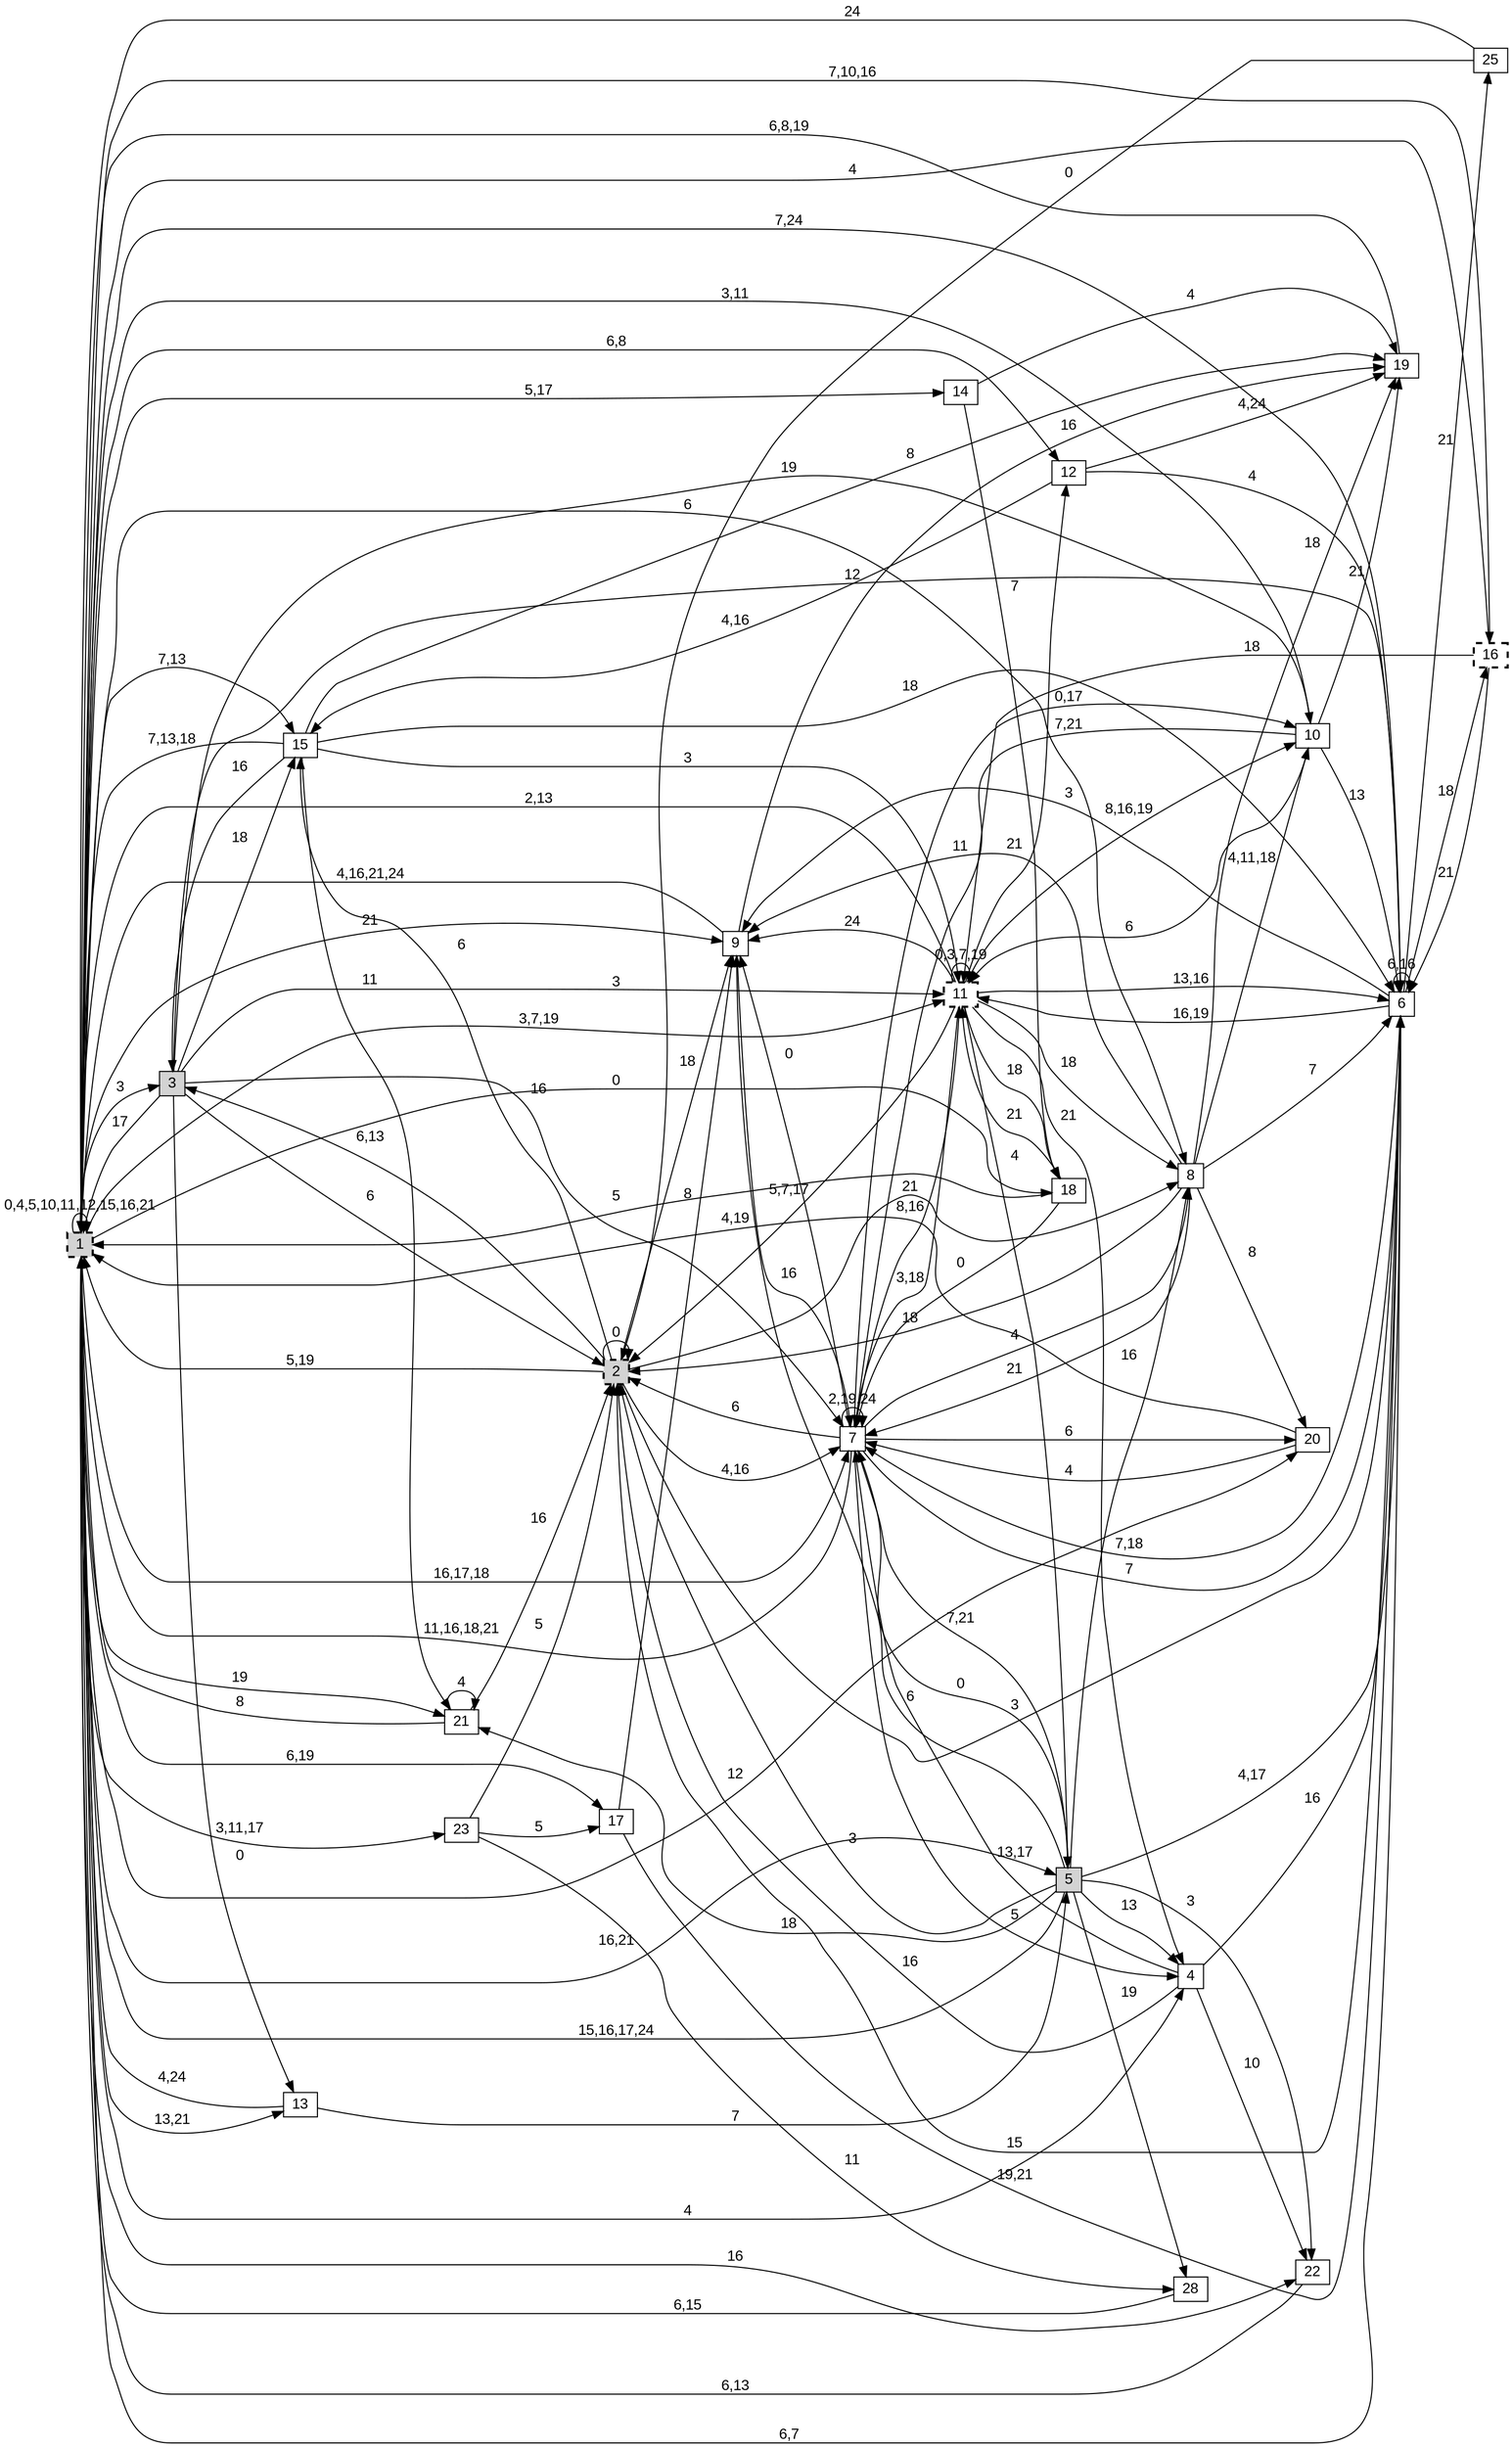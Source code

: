digraph "NDFA" {
  rankdir=LR
  node [shape=box width=0.1 height=0.1 fontname=Arial]
  edge [fontname=Arial]
/* Estados */
 s1 [label="1" style="filled,bold,dashed"] /* I:1 F:1 D:0 */
 s2 [label="2" style="filled,bold,dashed"] /* I:1 F:1 D:0 */
 s3 [label="3" style="filled"] /* I:1 F:0 D:0 */
 s4 [label="4" ] /* I:0 F:0 D:0 */
 s5 [label="5" style="filled"] /* I:1 F:0 D:0 */
 s6 [label="6" ] /* I:0 F:0 D:0 */
 s7 [label="7" ] /* I:0 F:0 D:0 */
 s8 [label="8" ] /* I:0 F:0 D:0 */
 s9 [label="9" ] /* I:0 F:0 D:0 */
 s10 [label="10" ] /* I:0 F:0 D:0 */
 s11 [label="11" style="bold,dashed"] /* I:0 F:1 D:0 */
 s12 [label="12" ] /* I:0 F:0 D:0 */
 s13 [label="13" ] /* I:0 F:0 D:0 */
 s14 [label="14" ] /* I:0 F:0 D:0 */
 s15 [label="15" ] /* I:0 F:0 D:0 */
 s16 [label="16" style="bold,dashed"] /* I:0 F:1 D:0 */
 s17 [label="17" ] /* I:0 F:0 D:0 */
 s18 [label="18" ] /* I:0 F:0 D:0 */
 s19 [label="19" ] /* I:0 F:0 D:0 */
 s20 [label="20" ] /* I:0 F:0 D:0 */
 s21 [label="21" ] /* I:0 F:0 D:0 */
 s22 [label="22" ] /* I:0 F:0 D:0 */
 s23 [label="23" ] /* I:0 F:0 D:0 */
 s25 [label="25" ] /* I:0 F:0 D:0 */
 s28 [label="28" ] /* I:0 F:0 D:0 */
/* Transiciones */
  s1 -> s1 [label="0,4,5,10,11,12,15,16,21"]
  s1 -> s3 [label="3"]
  s1 -> s4 [label="4"]
  s1 -> s5 [label="16,21"]
  s1 -> s6 [label="7,24"]
  s1 -> s7 [label="16,17,18"]
  s1 -> s8 [label="6"]
  s1 -> s9 [label="21"]
  s1 -> s11 [label="3,7,19"]
  s1 -> s12 [label="6,8"]
  s1 -> s13 [label="13,21"]
  s1 -> s14 [label="5,17"]
  s1 -> s15 [label="7,13"]
  s1 -> s16 [label="7,10,16"]
  s1 -> s17 [label="6,19"]
  s1 -> s18 [label="0"]
  s1 -> s20 [label="12"]
  s1 -> s21 [label="19"]
  s1 -> s22 [label="16"]
  s1 -> s23 [label="3,11,17"]
  s2 -> s1 [label="5,19"]
  s2 -> s2 [label="0"]
  s2 -> s3 [label="6,13"]
  s2 -> s6 [label="3"]
  s2 -> s7 [label="4,16"]
  s2 -> s8 [label="21"]
  s2 -> s9 [label="18"]
  s2 -> s15 [label="6"]
  s3 -> s1 [label="17"]
  s3 -> s2 [label="6"]
  s3 -> s6 [label="12"]
  s3 -> s7 [label="16"]
  s3 -> s10 [label="19"]
  s3 -> s11 [label="3"]
  s3 -> s13 [label="0"]
  s3 -> s15 [label="18"]
  s4 -> s2 [label="16"]
  s4 -> s6 [label="16"]
  s4 -> s7 [label="13,17"]
  s4 -> s22 [label="10"]
  s5 -> s1 [label="15,16,17,24"]
  s5 -> s2 [label="3"]
  s5 -> s4 [label="13"]
  s5 -> s6 [label="4,17"]
  s5 -> s7 [label="0"]
  s5 -> s8 [label="16"]
  s5 -> s9 [label="6"]
  s5 -> s21 [label="18"]
  s5 -> s22 [label="3"]
  s5 -> s28 [label="19"]
  s6 -> s1 [label="6,7"]
  s6 -> s2 [label="15"]
  s6 -> s6 [label="6,16"]
  s6 -> s7 [label="7,18"]
  s6 -> s9 [label="3"]
  s6 -> s11 [label="16,19"]
  s6 -> s16 [label="18"]
  s6 -> s25 [label="21"]
  s7 -> s1 [label="11,16,18,21"]
  s7 -> s2 [label="6"]
  s7 -> s4 [label="5"]
  s7 -> s5 [label="7,21"]
  s7 -> s6 [label="7"]
  s7 -> s7 [label="2,19,24"]
  s7 -> s8 [label="4"]
  s7 -> s9 [label="0"]
  s7 -> s10 [label="0,17"]
  s7 -> s11 [label="8,16"]
  s7 -> s20 [label="6"]
  s8 -> s2 [label="18"]
  s8 -> s6 [label="7"]
  s8 -> s7 [label="21"]
  s8 -> s9 [label="11"]
  s8 -> s10 [label="4,11,18"]
  s8 -> s19 [label="18"]
  s8 -> s20 [label="8"]
  s9 -> s1 [label="4,16,21,24"]
  s9 -> s7 [label="16"]
  s9 -> s19 [label="16"]
  s10 -> s1 [label="3,11"]
  s10 -> s6 [label="13"]
  s10 -> s7 [label="7,21"]
  s10 -> s11 [label="6"]
  s10 -> s19 [label="21"]
  s11 -> s1 [label="2,13"]
  s11 -> s2 [label="5,7,17"]
  s11 -> s4 [label="21"]
  s11 -> s5 [label="4"]
  s11 -> s6 [label="13,16"]
  s11 -> s7 [label="3,18"]
  s11 -> s8 [label="18"]
  s11 -> s9 [label="24"]
  s11 -> s10 [label="8,16,19"]
  s11 -> s11 [label="0,3,7,19"]
  s11 -> s12 [label="21"]
  s11 -> s18 [label="18"]
  s12 -> s6 [label="4"]
  s12 -> s15 [label="4,16"]
  s12 -> s19 [label="4,24"]
  s13 -> s1 [label="4,24"]
  s13 -> s5 [label="7"]
  s14 -> s18 [label="7"]
  s14 -> s19 [label="4"]
  s15 -> s1 [label="7,13,18"]
  s15 -> s3 [label="16"]
  s15 -> s6 [label="18"]
  s15 -> s11 [label="3"]
  s15 -> s19 [label="8"]
  s15 -> s21 [label="11"]
  s16 -> s1 [label="4"]
  s16 -> s6 [label="21"]
  s16 -> s11 [label="18"]
  s17 -> s6 [label="19,21"]
  s17 -> s9 [label="8"]
  s18 -> s1 [label="5"]
  s18 -> s7 [label="0"]
  s18 -> s11 [label="21"]
  s19 -> s1 [label="6,8,19"]
  s20 -> s1 [label="4,19"]
  s20 -> s7 [label="4"]
  s21 -> s1 [label="8"]
  s21 -> s2 [label="16"]
  s21 -> s21 [label="4"]
  s22 -> s1 [label="6,13"]
  s23 -> s2 [label="5"]
  s23 -> s17 [label="5"]
  s23 -> s28 [label="11"]
  s25 -> s1 [label="24"]
  s25 -> s2 [label="0"]
  s28 -> s1 [label="6,15"]
}

